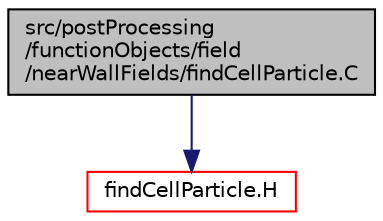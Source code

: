 digraph "src/postProcessing/functionObjects/field/nearWallFields/findCellParticle.C"
{
  bgcolor="transparent";
  edge [fontname="Helvetica",fontsize="10",labelfontname="Helvetica",labelfontsize="10"];
  node [fontname="Helvetica",fontsize="10",shape=record];
  Node1 [label="src/postProcessing\l/functionObjects/field\l/nearWallFields/findCellParticle.C",height=0.2,width=0.4,color="black", fillcolor="grey75", style="filled", fontcolor="black"];
  Node1 -> Node2 [color="midnightblue",fontsize="10",style="solid",fontname="Helvetica"];
  Node2 [label="findCellParticle.H",height=0.2,width=0.4,color="red",URL="$a09410.html"];
}
